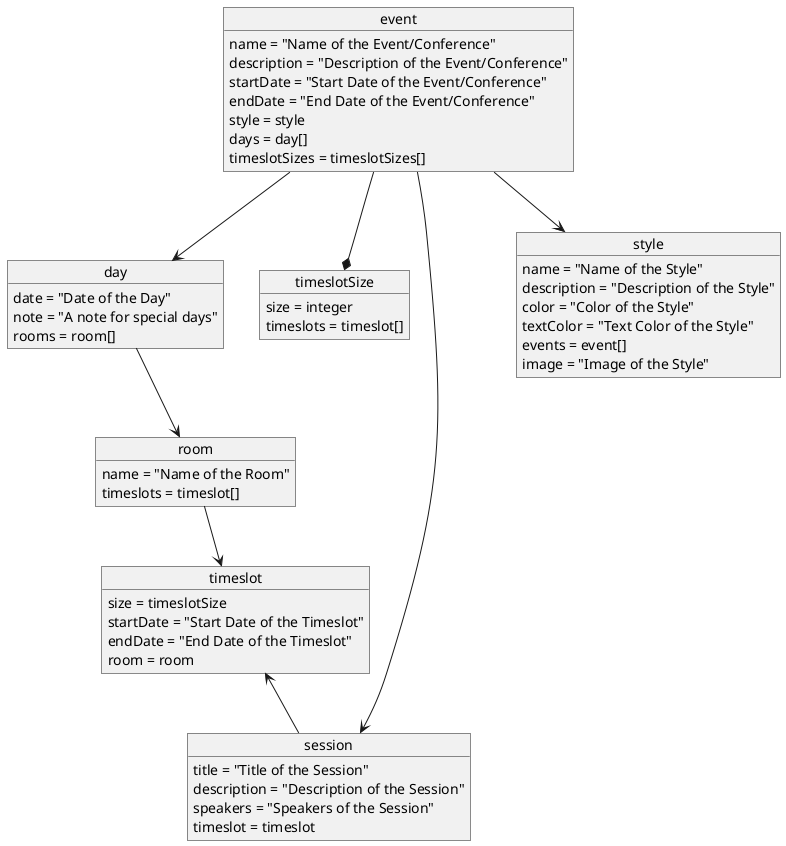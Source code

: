 @startuml BusinessModels

object event
object day
object room
object timeslotSize
object timeslot
object session
object style

event : name = "Name of the Event/Conference"
event : description = "Description of the Event/Conference"
event : startDate = "Start Date of the Event/Conference"
event : endDate = "End Date of the Event/Conference"
event : style = style
event : days = day[]
event : timeslotSizes = timeslotSizes[]

day : date = "Date of the Day"
day : note = "A note for special days"
day : rooms = room[]

room : name = "Name of the Room"
room : timeslots = timeslot[]

timeslotSize : size = integer
timeslotSize : timeslots = timeslot[]

timeslot : size = timeslotSize
timeslot : startDate = "Start Date of the Timeslot"
timeslot : endDate = "End Date of the Timeslot"
timeslot : room = room

session : title = "Title of the Session"
session : description = "Description of the Session"
session : speakers = "Speakers of the Session"
session : timeslot = timeslot

style : name = "Name of the Style"
style : description = "Description of the Style"
style : color = "Color of the Style"
style : textColor = "Text Color of the Style"
style : events = event[]
style : image = "Image of the Style"

event --> day
event --> style
event --* timeslotSize
event --> session

day --> room

room --> timeslot
timeslot <-- session

@enduml